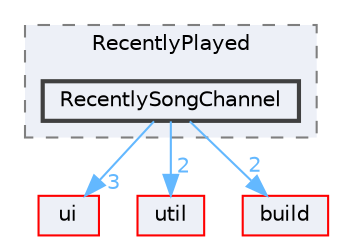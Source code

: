 digraph "RecentlySongChannel"
{
 // LATEX_PDF_SIZE
  bgcolor="transparent";
  edge [fontname=Helvetica,fontsize=10,labelfontname=Helvetica,labelfontsize=10];
  node [fontname=Helvetica,fontsize=10,shape=box,height=0.2,width=0.4];
  compound=true
  subgraph clusterdir_a29342a547cf0e6ba750c0544229179e {
    graph [ bgcolor="#edf0f7", pencolor="grey50", label="RecentlyPlayed", fontname=Helvetica,fontsize=10 style="filled,dashed", URL="dir_a29342a547cf0e6ba750c0544229179e.html",tooltip=""]
  dir_dd248aca6d93b177c4ed0906fbb3cd86 [label="RecentlySongChannel", fillcolor="#edf0f7", color="grey25", style="filled,bold", URL="dir_dd248aca6d93b177c4ed0906fbb3cd86.html",tooltip=""];
  }
  dir_1788f8309b1a812dcb800a185471cf6c [label="ui", fillcolor="#edf0f7", color="red", style="filled", URL="dir_1788f8309b1a812dcb800a185471cf6c.html",tooltip=""];
  dir_23ec12649285f9fabf3a6b7380226c28 [label="util", fillcolor="#edf0f7", color="red", style="filled", URL="dir_23ec12649285f9fabf3a6b7380226c28.html",tooltip=""];
  dir_4fef79e7177ba769987a8da36c892c5f [label="build", fillcolor="#edf0f7", color="red", style="filled", URL="dir_4fef79e7177ba769987a8da36c892c5f.html",tooltip=""];
  dir_dd248aca6d93b177c4ed0906fbb3cd86->dir_1788f8309b1a812dcb800a185471cf6c [headlabel="3", labeldistance=1.5 headhref="dir_000311_000351.html" href="dir_000311_000351.html" color="steelblue1" fontcolor="steelblue1"];
  dir_dd248aca6d93b177c4ed0906fbb3cd86->dir_23ec12649285f9fabf3a6b7380226c28 [headlabel="2", labeldistance=1.5 headhref="dir_000311_000357.html" href="dir_000311_000357.html" color="steelblue1" fontcolor="steelblue1"];
  dir_dd248aca6d93b177c4ed0906fbb3cd86->dir_4fef79e7177ba769987a8da36c892c5f [headlabel="2", labeldistance=1.5 headhref="dir_000311_000041.html" href="dir_000311_000041.html" color="steelblue1" fontcolor="steelblue1"];
}
